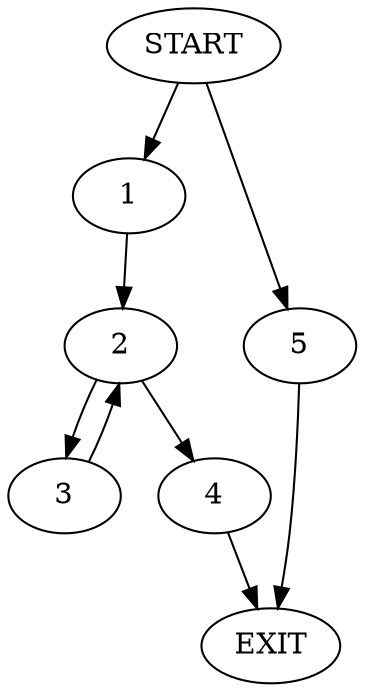 digraph {
0 [label="START"]
6 [label="EXIT"]
0 -> 1
1 -> 2
2 -> 3
2 -> 4
0 -> 5
5 -> 6
4 -> 6
3 -> 2
}
